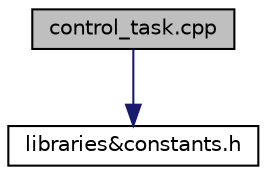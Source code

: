 digraph "control_task.cpp"
{
 // LATEX_PDF_SIZE
  edge [fontname="Helvetica",fontsize="10",labelfontname="Helvetica",labelfontsize="10"];
  node [fontname="Helvetica",fontsize="10",shape=record];
  Node1 [label="control_task.cpp",height=0.2,width=0.4,color="black", fillcolor="grey75", style="filled", fontcolor="black",tooltip="File containing the main control task."];
  Node1 -> Node2 [color="midnightblue",fontsize="10",style="solid"];
  Node2 [label="libraries&constants.h",height=0.2,width=0.4,color="black", fillcolor="white", style="filled",URL="$libraries_6constants_8h.html",tooltip="File containing the header which contains the definition of multiple constants and libraries that wil..."];
}
